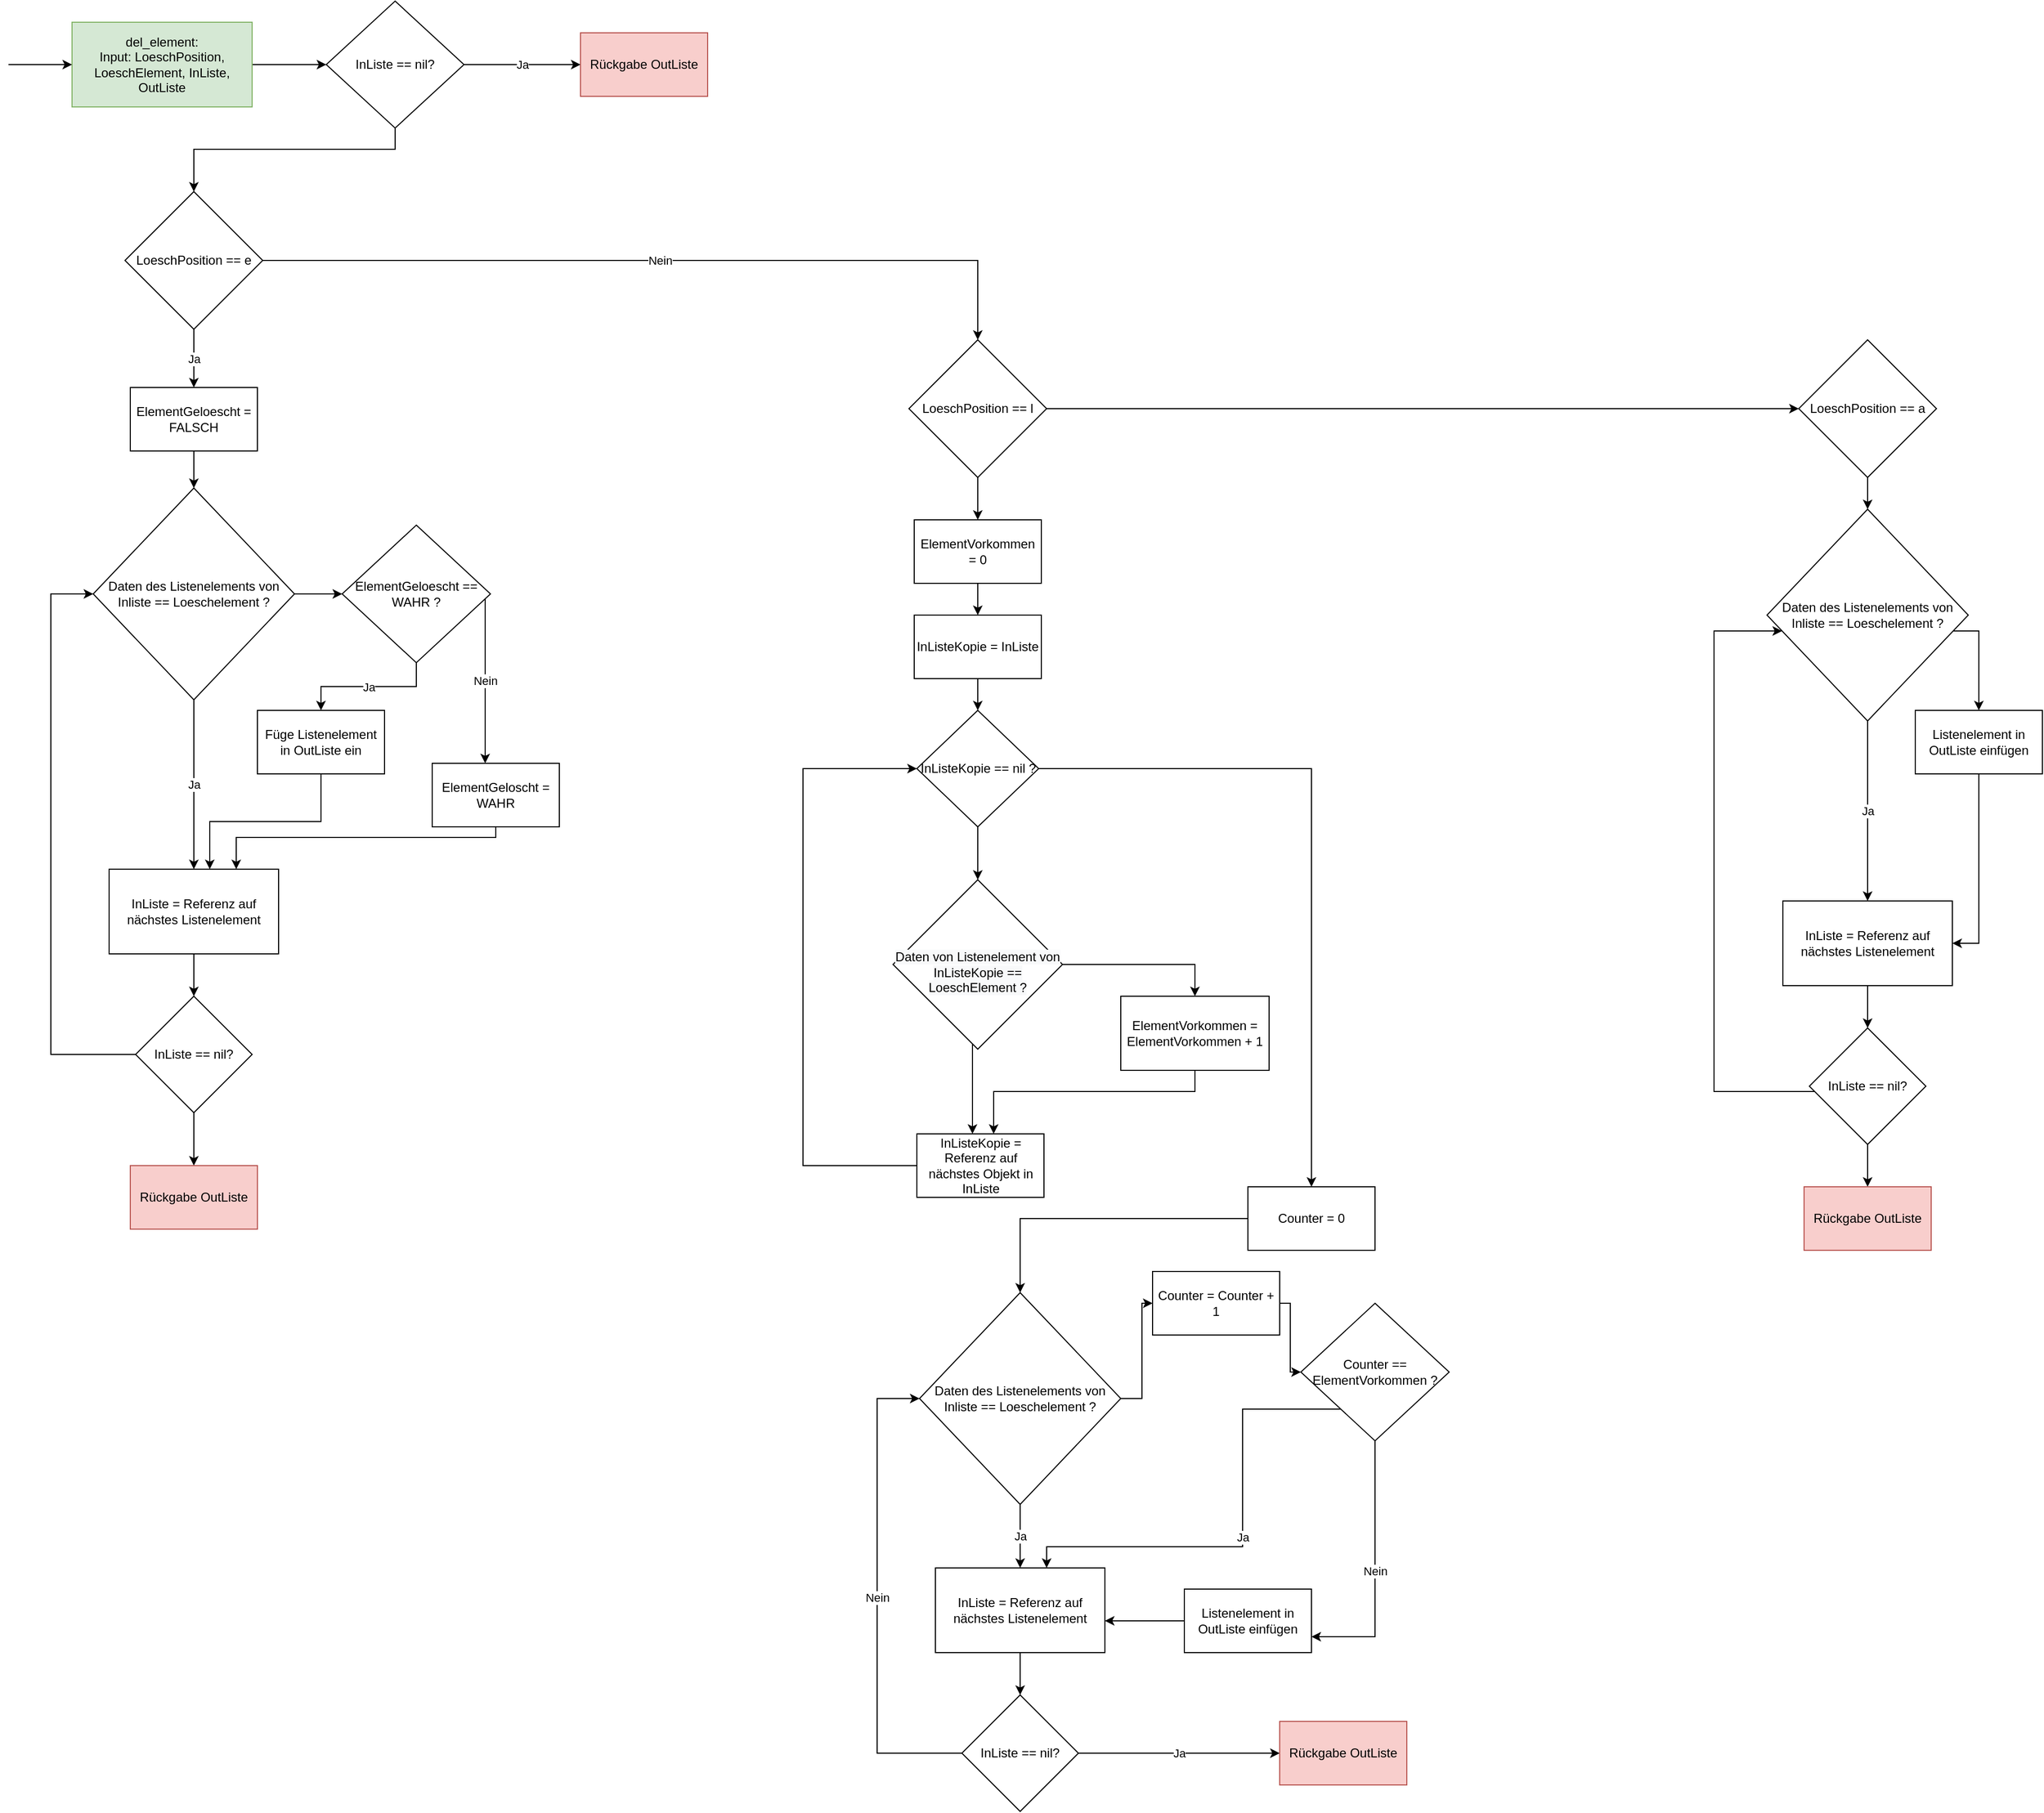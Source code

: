 <mxfile version="12.9.9" type="device"><diagram id="EF8mCy6qLFVte0Tfhub7" name="Page-1"><mxGraphModel dx="1278" dy="948" grid="1" gridSize="10" guides="1" tooltips="1" connect="1" arrows="1" fold="1" page="1" pageScale="1" pageWidth="850" pageHeight="1100" math="0" shadow="0"><root><mxCell id="0"/><mxCell id="1" parent="0"/><mxCell id="22ZWFDU6wP_GkWJyKq-I-4" style="edgeStyle=orthogonalEdgeStyle;rounded=0;orthogonalLoop=1;jettySize=auto;html=1;" parent="1" source="22ZWFDU6wP_GkWJyKq-I-1" target="22ZWFDU6wP_GkWJyKq-I-3" edge="1"><mxGeometry relative="1" as="geometry"/></mxCell><mxCell id="22ZWFDU6wP_GkWJyKq-I-1" value="del_element:&lt;br&gt;Input: LoeschPosition, LoeschElement, InListe, OutListe" style="rounded=0;whiteSpace=wrap;html=1;fillColor=#d5e8d4;strokeColor=#82b366;" parent="1" vertex="1"><mxGeometry x="100" y="90" width="170" height="80" as="geometry"/></mxCell><mxCell id="22ZWFDU6wP_GkWJyKq-I-2" value="" style="endArrow=classic;html=1;entryX=0;entryY=0.5;entryDx=0;entryDy=0;" parent="1" target="22ZWFDU6wP_GkWJyKq-I-1" edge="1"><mxGeometry width="50" height="50" relative="1" as="geometry"><mxPoint x="40" y="130" as="sourcePoint"/><mxPoint x="620" y="300" as="targetPoint"/></mxGeometry></mxCell><mxCell id="22ZWFDU6wP_GkWJyKq-I-6" value="Ja" style="edgeStyle=orthogonalEdgeStyle;rounded=0;orthogonalLoop=1;jettySize=auto;html=1;" parent="1" source="22ZWFDU6wP_GkWJyKq-I-3" target="22ZWFDU6wP_GkWJyKq-I-5" edge="1"><mxGeometry relative="1" as="geometry"/></mxCell><mxCell id="22ZWFDU6wP_GkWJyKq-I-8" style="edgeStyle=orthogonalEdgeStyle;rounded=0;orthogonalLoop=1;jettySize=auto;html=1;" parent="1" source="22ZWFDU6wP_GkWJyKq-I-3" target="22ZWFDU6wP_GkWJyKq-I-9" edge="1"><mxGeometry relative="1" as="geometry"><mxPoint x="405" y="230" as="targetPoint"/><Array as="points"><mxPoint x="405" y="210"/><mxPoint x="215" y="210"/></Array></mxGeometry></mxCell><mxCell id="22ZWFDU6wP_GkWJyKq-I-3" value="InListe == nil?" style="rhombus;whiteSpace=wrap;html=1;" parent="1" vertex="1"><mxGeometry x="340" y="70" width="130" height="120" as="geometry"/></mxCell><mxCell id="22ZWFDU6wP_GkWJyKq-I-5" value="Rückgabe OutListe" style="rounded=0;whiteSpace=wrap;html=1;fillColor=#f8cecc;strokeColor=#b85450;" parent="1" vertex="1"><mxGeometry x="580" y="100" width="120" height="60" as="geometry"/></mxCell><mxCell id="22ZWFDU6wP_GkWJyKq-I-11" value="Nein" style="edgeStyle=orthogonalEdgeStyle;rounded=0;orthogonalLoop=1;jettySize=auto;html=1;" parent="1" source="22ZWFDU6wP_GkWJyKq-I-9" target="22ZWFDU6wP_GkWJyKq-I-10" edge="1"><mxGeometry relative="1" as="geometry"/></mxCell><mxCell id="22ZWFDU6wP_GkWJyKq-I-20" value="Ja" style="edgeStyle=orthogonalEdgeStyle;rounded=0;orthogonalLoop=1;jettySize=auto;html=1;" parent="1" source="22ZWFDU6wP_GkWJyKq-I-9" target="22ZWFDU6wP_GkWJyKq-I-17" edge="1"><mxGeometry relative="1" as="geometry"/></mxCell><mxCell id="22ZWFDU6wP_GkWJyKq-I-9" value="LoeschPosition == e" style="rhombus;whiteSpace=wrap;html=1;" parent="1" vertex="1"><mxGeometry x="150" y="250" width="130" height="130" as="geometry"/></mxCell><mxCell id="22ZWFDU6wP_GkWJyKq-I-14" style="edgeStyle=orthogonalEdgeStyle;rounded=0;orthogonalLoop=1;jettySize=auto;html=1;" parent="1" source="22ZWFDU6wP_GkWJyKq-I-10" target="22ZWFDU6wP_GkWJyKq-I-12" edge="1"><mxGeometry relative="1" as="geometry"><Array as="points"><mxPoint x="1400" y="455"/><mxPoint x="1400" y="455"/></Array></mxGeometry></mxCell><mxCell id="22ZWFDU6wP_GkWJyKq-I-59" style="edgeStyle=orthogonalEdgeStyle;rounded=0;orthogonalLoop=1;jettySize=auto;html=1;" parent="1" source="22ZWFDU6wP_GkWJyKq-I-10" target="22ZWFDU6wP_GkWJyKq-I-45" edge="1"><mxGeometry relative="1" as="geometry"/></mxCell><mxCell id="22ZWFDU6wP_GkWJyKq-I-10" value="LoeschPosition == l" style="rhombus;whiteSpace=wrap;html=1;" parent="1" vertex="1"><mxGeometry x="890" y="390" width="130" height="130" as="geometry"/></mxCell><mxCell id="k_jIgy1Xl7LoUFXpcrgx-29" style="edgeStyle=orthogonalEdgeStyle;rounded=0;orthogonalLoop=1;jettySize=auto;html=1;" edge="1" parent="1" source="22ZWFDU6wP_GkWJyKq-I-12" target="k_jIgy1Xl7LoUFXpcrgx-17"><mxGeometry relative="1" as="geometry"/></mxCell><mxCell id="22ZWFDU6wP_GkWJyKq-I-12" value="LoeschPosition == a" style="rhombus;whiteSpace=wrap;html=1;" parent="1" vertex="1"><mxGeometry x="1730" y="390" width="130" height="130" as="geometry"/></mxCell><mxCell id="22ZWFDU6wP_GkWJyKq-I-40" style="edgeStyle=orthogonalEdgeStyle;rounded=0;orthogonalLoop=1;jettySize=auto;html=1;" parent="1" source="22ZWFDU6wP_GkWJyKq-I-16" target="22ZWFDU6wP_GkWJyKq-I-18" edge="1"><mxGeometry relative="1" as="geometry"><mxPoint x="-100" y="630" as="targetPoint"/><Array as="points"><mxPoint x="80" y="1065"/><mxPoint x="80" y="630"/></Array></mxGeometry></mxCell><mxCell id="k_jIgy1Xl7LoUFXpcrgx-1" style="edgeStyle=orthogonalEdgeStyle;rounded=0;orthogonalLoop=1;jettySize=auto;html=1;entryX=0.5;entryY=0;entryDx=0;entryDy=0;" edge="1" parent="1" source="22ZWFDU6wP_GkWJyKq-I-16" target="22ZWFDU6wP_GkWJyKq-I-35"><mxGeometry relative="1" as="geometry"/></mxCell><mxCell id="22ZWFDU6wP_GkWJyKq-I-16" value="InListe == nil?" style="rhombus;whiteSpace=wrap;html=1;" parent="1" vertex="1"><mxGeometry x="160" y="1010" width="110" height="110" as="geometry"/></mxCell><mxCell id="22ZWFDU6wP_GkWJyKq-I-21" style="edgeStyle=orthogonalEdgeStyle;rounded=0;orthogonalLoop=1;jettySize=auto;html=1;" parent="1" source="22ZWFDU6wP_GkWJyKq-I-17" target="22ZWFDU6wP_GkWJyKq-I-18" edge="1"><mxGeometry relative="1" as="geometry"/></mxCell><mxCell id="22ZWFDU6wP_GkWJyKq-I-17" value="ElementGeloescht = FALSCH" style="rounded=0;whiteSpace=wrap;html=1;" parent="1" vertex="1"><mxGeometry x="155" y="435" width="120" height="60" as="geometry"/></mxCell><mxCell id="22ZWFDU6wP_GkWJyKq-I-25" value="Ja" style="edgeStyle=orthogonalEdgeStyle;rounded=0;orthogonalLoop=1;jettySize=auto;html=1;" parent="1" source="22ZWFDU6wP_GkWJyKq-I-18" target="22ZWFDU6wP_GkWJyKq-I-24" edge="1"><mxGeometry relative="1" as="geometry"/></mxCell><mxCell id="22ZWFDU6wP_GkWJyKq-I-28" style="edgeStyle=orthogonalEdgeStyle;rounded=0;orthogonalLoop=1;jettySize=auto;html=1;" parent="1" source="22ZWFDU6wP_GkWJyKq-I-18" target="22ZWFDU6wP_GkWJyKq-I-27" edge="1"><mxGeometry relative="1" as="geometry"/></mxCell><mxCell id="22ZWFDU6wP_GkWJyKq-I-18" value="&lt;span&gt;Daten des Listenelements von Inliste == Loeschelement ?&lt;/span&gt;" style="rhombus;whiteSpace=wrap;html=1;" parent="1" vertex="1"><mxGeometry x="120" y="530" width="190" height="200" as="geometry"/></mxCell><mxCell id="22ZWFDU6wP_GkWJyKq-I-34" style="edgeStyle=orthogonalEdgeStyle;rounded=0;orthogonalLoop=1;jettySize=auto;html=1;" parent="1" source="22ZWFDU6wP_GkWJyKq-I-24" target="22ZWFDU6wP_GkWJyKq-I-16" edge="1"><mxGeometry relative="1" as="geometry"/></mxCell><mxCell id="22ZWFDU6wP_GkWJyKq-I-24" value="InListe = Referenz auf nächstes Listenelement" style="rounded=0;whiteSpace=wrap;html=1;" parent="1" vertex="1"><mxGeometry x="135" y="890" width="160" height="80" as="geometry"/></mxCell><mxCell id="22ZWFDU6wP_GkWJyKq-I-63" value="Nein" style="edgeStyle=orthogonalEdgeStyle;rounded=0;orthogonalLoop=1;jettySize=auto;html=1;" parent="1" source="22ZWFDU6wP_GkWJyKq-I-27" target="22ZWFDU6wP_GkWJyKq-I-31" edge="1"><mxGeometry relative="1" as="geometry"><Array as="points"><mxPoint x="490" y="760"/><mxPoint x="490" y="760"/></Array><mxPoint x="490" y="710" as="targetPoint"/></mxGeometry></mxCell><mxCell id="k_jIgy1Xl7LoUFXpcrgx-32" value="Ja" style="edgeStyle=orthogonalEdgeStyle;rounded=0;orthogonalLoop=1;jettySize=auto;html=1;" edge="1" parent="1" source="22ZWFDU6wP_GkWJyKq-I-27" target="k_jIgy1Xl7LoUFXpcrgx-31"><mxGeometry relative="1" as="geometry"/></mxCell><mxCell id="22ZWFDU6wP_GkWJyKq-I-27" value="ElementGeloescht == WAHR ?" style="rhombus;whiteSpace=wrap;html=1;" parent="1" vertex="1"><mxGeometry x="355" y="565" width="140" height="130" as="geometry"/></mxCell><mxCell id="22ZWFDU6wP_GkWJyKq-I-33" style="edgeStyle=orthogonalEdgeStyle;rounded=0;orthogonalLoop=1;jettySize=auto;html=1;entryX=0.75;entryY=0;entryDx=0;entryDy=0;" parent="1" source="22ZWFDU6wP_GkWJyKq-I-31" target="22ZWFDU6wP_GkWJyKq-I-24" edge="1"><mxGeometry relative="1" as="geometry"><Array as="points"><mxPoint x="500" y="860"/><mxPoint x="255" y="860"/></Array></mxGeometry></mxCell><mxCell id="22ZWFDU6wP_GkWJyKq-I-31" value="ElementGeloscht = WAHR" style="rounded=0;whiteSpace=wrap;html=1;" parent="1" vertex="1"><mxGeometry x="440" y="790" width="120" height="60" as="geometry"/></mxCell><mxCell id="22ZWFDU6wP_GkWJyKq-I-35" value="Rückgabe OutListe" style="rounded=0;whiteSpace=wrap;html=1;fillColor=#f8cecc;strokeColor=#b85450;" parent="1" vertex="1"><mxGeometry x="155" y="1170" width="120" height="60" as="geometry"/></mxCell><mxCell id="22ZWFDU6wP_GkWJyKq-I-41" value="Ja" style="edgeStyle=orthogonalEdgeStyle;rounded=0;orthogonalLoop=1;jettySize=auto;html=1;" parent="1" source="22ZWFDU6wP_GkWJyKq-I-43" target="22ZWFDU6wP_GkWJyKq-I-58" edge="1"><mxGeometry relative="1" as="geometry"/></mxCell><mxCell id="22ZWFDU6wP_GkWJyKq-I-42" value="Nein" style="edgeStyle=orthogonalEdgeStyle;rounded=0;orthogonalLoop=1;jettySize=auto;html=1;" parent="1" source="22ZWFDU6wP_GkWJyKq-I-43" target="22ZWFDU6wP_GkWJyKq-I-48" edge="1"><mxGeometry relative="1" as="geometry"><mxPoint x="680" y="1390" as="targetPoint"/><Array as="points"><mxPoint x="1005" y="1725"/><mxPoint x="860" y="1725"/><mxPoint x="860" y="1390"/></Array></mxGeometry></mxCell><mxCell id="22ZWFDU6wP_GkWJyKq-I-43" value="InListe == nil?" style="rhombus;whiteSpace=wrap;html=1;" parent="1" vertex="1"><mxGeometry x="940" y="1670" width="110" height="110" as="geometry"/></mxCell><mxCell id="22ZWFDU6wP_GkWJyKq-I-72" style="edgeStyle=orthogonalEdgeStyle;rounded=0;orthogonalLoop=1;jettySize=auto;html=1;" parent="1" source="22ZWFDU6wP_GkWJyKq-I-45" target="22ZWFDU6wP_GkWJyKq-I-71" edge="1"><mxGeometry relative="1" as="geometry"/></mxCell><mxCell id="22ZWFDU6wP_GkWJyKq-I-45" value="ElementVorkommen = 0" style="rounded=0;whiteSpace=wrap;html=1;" parent="1" vertex="1"><mxGeometry x="895" y="560" width="120" height="60" as="geometry"/></mxCell><mxCell id="22ZWFDU6wP_GkWJyKq-I-46" value="Ja" style="edgeStyle=orthogonalEdgeStyle;rounded=0;orthogonalLoop=1;jettySize=auto;html=1;" parent="1" source="22ZWFDU6wP_GkWJyKq-I-48" target="22ZWFDU6wP_GkWJyKq-I-52" edge="1"><mxGeometry relative="1" as="geometry"/></mxCell><mxCell id="k_jIgy1Xl7LoUFXpcrgx-6" style="edgeStyle=orthogonalEdgeStyle;rounded=0;orthogonalLoop=1;jettySize=auto;html=1;" edge="1" parent="1" source="22ZWFDU6wP_GkWJyKq-I-48" target="k_jIgy1Xl7LoUFXpcrgx-5"><mxGeometry relative="1" as="geometry"/></mxCell><mxCell id="22ZWFDU6wP_GkWJyKq-I-48" value="&lt;span&gt;Daten des Listenelements von Inliste == Loeschelement ?&lt;/span&gt;" style="rhombus;whiteSpace=wrap;html=1;" parent="1" vertex="1"><mxGeometry x="900" y="1290" width="190" height="200" as="geometry"/></mxCell><mxCell id="k_jIgy1Xl7LoUFXpcrgx-9" style="edgeStyle=orthogonalEdgeStyle;rounded=0;orthogonalLoop=1;jettySize=auto;html=1;" edge="1" parent="1" source="22ZWFDU6wP_GkWJyKq-I-50" target="22ZWFDU6wP_GkWJyKq-I-52"><mxGeometry relative="1" as="geometry"><Array as="points"><mxPoint x="1210" y="1610"/></Array></mxGeometry></mxCell><mxCell id="22ZWFDU6wP_GkWJyKq-I-50" value="Listenelement in OutListe einfügen" style="rounded=0;whiteSpace=wrap;html=1;" parent="1" vertex="1"><mxGeometry x="1150" y="1570" width="120" height="60" as="geometry"/></mxCell><mxCell id="22ZWFDU6wP_GkWJyKq-I-51" style="edgeStyle=orthogonalEdgeStyle;rounded=0;orthogonalLoop=1;jettySize=auto;html=1;" parent="1" source="22ZWFDU6wP_GkWJyKq-I-52" target="22ZWFDU6wP_GkWJyKq-I-43" edge="1"><mxGeometry relative="1" as="geometry"/></mxCell><mxCell id="22ZWFDU6wP_GkWJyKq-I-52" value="InListe = Referenz auf nächstes Listenelement" style="rounded=0;whiteSpace=wrap;html=1;" parent="1" vertex="1"><mxGeometry x="915" y="1550" width="160" height="80" as="geometry"/></mxCell><mxCell id="22ZWFDU6wP_GkWJyKq-I-53" value="Ja" style="edgeStyle=orthogonalEdgeStyle;rounded=0;orthogonalLoop=1;jettySize=auto;html=1;" parent="1" source="22ZWFDU6wP_GkWJyKq-I-55" target="22ZWFDU6wP_GkWJyKq-I-52" edge="1"><mxGeometry relative="1" as="geometry"><Array as="points"><mxPoint x="1205" y="1400"/><mxPoint x="1205" y="1530"/><mxPoint x="1020" y="1530"/></Array></mxGeometry></mxCell><mxCell id="k_jIgy1Xl7LoUFXpcrgx-8" value="Nein" style="edgeStyle=orthogonalEdgeStyle;rounded=0;orthogonalLoop=1;jettySize=auto;html=1;entryX=1;entryY=0.75;entryDx=0;entryDy=0;" edge="1" parent="1" source="22ZWFDU6wP_GkWJyKq-I-55" target="22ZWFDU6wP_GkWJyKq-I-50"><mxGeometry relative="1" as="geometry"><Array as="points"><mxPoint x="1330" y="1615"/></Array></mxGeometry></mxCell><mxCell id="22ZWFDU6wP_GkWJyKq-I-55" value="Counter == ElementVorkommen ?" style="rhombus;whiteSpace=wrap;html=1;" parent="1" vertex="1"><mxGeometry x="1260" y="1300" width="140" height="130" as="geometry"/></mxCell><mxCell id="22ZWFDU6wP_GkWJyKq-I-58" value="Rückgabe OutListe" style="rounded=0;whiteSpace=wrap;html=1;fillColor=#f8cecc;strokeColor=#b85450;" parent="1" vertex="1"><mxGeometry x="1240" y="1695" width="120" height="60" as="geometry"/></mxCell><mxCell id="22ZWFDU6wP_GkWJyKq-I-69" style="edgeStyle=orthogonalEdgeStyle;rounded=0;orthogonalLoop=1;jettySize=auto;html=1;" parent="1" source="22ZWFDU6wP_GkWJyKq-I-60" target="22ZWFDU6wP_GkWJyKq-I-67" edge="1"><mxGeometry relative="1" as="geometry"/></mxCell><mxCell id="22ZWFDU6wP_GkWJyKq-I-77" style="edgeStyle=orthogonalEdgeStyle;rounded=0;orthogonalLoop=1;jettySize=auto;html=1;" parent="1" source="22ZWFDU6wP_GkWJyKq-I-60" target="k_jIgy1Xl7LoUFXpcrgx-2" edge="1"><mxGeometry relative="1" as="geometry"><mxPoint x="1110" y="1250" as="targetPoint"/><Array as="points"><mxPoint x="1270" y="795"/></Array></mxGeometry></mxCell><mxCell id="22ZWFDU6wP_GkWJyKq-I-60" value="InListeKopie == nil ?" style="rhombus;whiteSpace=wrap;html=1;" parent="1" vertex="1"><mxGeometry x="897.5" y="740" width="115" height="110" as="geometry"/></mxCell><mxCell id="22ZWFDU6wP_GkWJyKq-I-73" style="edgeStyle=orthogonalEdgeStyle;rounded=0;orthogonalLoop=1;jettySize=auto;html=1;" parent="1" source="22ZWFDU6wP_GkWJyKq-I-66" target="22ZWFDU6wP_GkWJyKq-I-70" edge="1"><mxGeometry relative="1" as="geometry"><Array as="points"><mxPoint x="1160" y="1100"/><mxPoint x="970" y="1100"/></Array></mxGeometry></mxCell><mxCell id="22ZWFDU6wP_GkWJyKq-I-66" value="ElementVorkommen = ElementVorkommen + 1" style="rounded=0;whiteSpace=wrap;html=1;" parent="1" vertex="1"><mxGeometry x="1090" y="1010" width="140" height="70" as="geometry"/></mxCell><mxCell id="22ZWFDU6wP_GkWJyKq-I-68" style="edgeStyle=orthogonalEdgeStyle;rounded=0;orthogonalLoop=1;jettySize=auto;html=1;" parent="1" source="22ZWFDU6wP_GkWJyKq-I-67" target="22ZWFDU6wP_GkWJyKq-I-66" edge="1"><mxGeometry relative="1" as="geometry"><Array as="points"><mxPoint x="1160" y="980"/></Array></mxGeometry></mxCell><mxCell id="22ZWFDU6wP_GkWJyKq-I-74" style="edgeStyle=orthogonalEdgeStyle;rounded=0;orthogonalLoop=1;jettySize=auto;html=1;" parent="1" source="22ZWFDU6wP_GkWJyKq-I-67" target="22ZWFDU6wP_GkWJyKq-I-70" edge="1"><mxGeometry relative="1" as="geometry"><Array as="points"><mxPoint x="950" y="1080"/><mxPoint x="950" y="1080"/></Array></mxGeometry></mxCell><mxCell id="22ZWFDU6wP_GkWJyKq-I-67" value="&lt;div&gt;&lt;br&gt;&lt;br&gt;&lt;span style=&quot;color: rgb(0 , 0 , 0) ; font-family: &amp;#34;helvetica&amp;#34; ; font-size: 12px ; font-style: normal ; font-weight: 400 ; letter-spacing: normal ; text-align: center ; text-indent: 0px ; text-transform: none ; word-spacing: 0px ; background-color: rgb(248 , 249 , 250) ; float: none ; display: inline&quot;&gt;Daten von Listenelement von InListeKopie == LoeschElement ?&lt;/span&gt;&lt;br&gt;&lt;br&gt;&lt;/div&gt;" style="rhombus;whiteSpace=wrap;html=1;" parent="1" vertex="1"><mxGeometry x="875" y="900" width="160" height="160" as="geometry"/></mxCell><mxCell id="22ZWFDU6wP_GkWJyKq-I-75" style="edgeStyle=orthogonalEdgeStyle;rounded=0;orthogonalLoop=1;jettySize=auto;html=1;entryX=0;entryY=0.5;entryDx=0;entryDy=0;" parent="1" source="22ZWFDU6wP_GkWJyKq-I-70" target="22ZWFDU6wP_GkWJyKq-I-60" edge="1"><mxGeometry relative="1" as="geometry"><Array as="points"><mxPoint x="790" y="1170"/><mxPoint x="790" y="795"/></Array></mxGeometry></mxCell><mxCell id="22ZWFDU6wP_GkWJyKq-I-70" value="InListeKopie = Referenz auf nächstes Objekt in InListe" style="rounded=0;whiteSpace=wrap;html=1;" parent="1" vertex="1"><mxGeometry x="897.5" y="1140" width="120" height="60" as="geometry"/></mxCell><mxCell id="22ZWFDU6wP_GkWJyKq-I-76" style="edgeStyle=orthogonalEdgeStyle;rounded=0;orthogonalLoop=1;jettySize=auto;html=1;" parent="1" source="22ZWFDU6wP_GkWJyKq-I-71" target="22ZWFDU6wP_GkWJyKq-I-60" edge="1"><mxGeometry relative="1" as="geometry"/></mxCell><mxCell id="22ZWFDU6wP_GkWJyKq-I-71" value="InListeKopie = InListe" style="rounded=0;whiteSpace=wrap;html=1;" parent="1" vertex="1"><mxGeometry x="895" y="650" width="120" height="60" as="geometry"/></mxCell><mxCell id="k_jIgy1Xl7LoUFXpcrgx-4" style="edgeStyle=orthogonalEdgeStyle;rounded=0;orthogonalLoop=1;jettySize=auto;html=1;" edge="1" parent="1" source="k_jIgy1Xl7LoUFXpcrgx-2" target="22ZWFDU6wP_GkWJyKq-I-48"><mxGeometry relative="1" as="geometry"/></mxCell><mxCell id="k_jIgy1Xl7LoUFXpcrgx-2" value="Counter = 0" style="rounded=0;whiteSpace=wrap;html=1;" vertex="1" parent="1"><mxGeometry x="1210" y="1190" width="120" height="60" as="geometry"/></mxCell><mxCell id="k_jIgy1Xl7LoUFXpcrgx-7" style="edgeStyle=orthogonalEdgeStyle;rounded=0;orthogonalLoop=1;jettySize=auto;html=1;" edge="1" parent="1" source="k_jIgy1Xl7LoUFXpcrgx-5" target="22ZWFDU6wP_GkWJyKq-I-55"><mxGeometry relative="1" as="geometry"><Array as="points"><mxPoint x="1250" y="1300"/><mxPoint x="1250" y="1365"/></Array></mxGeometry></mxCell><mxCell id="k_jIgy1Xl7LoUFXpcrgx-5" value="Counter = Counter + 1" style="rounded=0;whiteSpace=wrap;html=1;" vertex="1" parent="1"><mxGeometry x="1120" y="1270" width="120" height="60" as="geometry"/></mxCell><mxCell id="k_jIgy1Xl7LoUFXpcrgx-10" style="edgeStyle=orthogonalEdgeStyle;rounded=0;orthogonalLoop=1;jettySize=auto;html=1;" edge="1" parent="1" source="k_jIgy1Xl7LoUFXpcrgx-12" target="k_jIgy1Xl7LoUFXpcrgx-17"><mxGeometry relative="1" as="geometry"><mxPoint x="1470" y="665" as="targetPoint"/><Array as="points"><mxPoint x="1650" y="1100"/><mxPoint x="1650" y="665"/></Array></mxGeometry></mxCell><mxCell id="k_jIgy1Xl7LoUFXpcrgx-11" style="edgeStyle=orthogonalEdgeStyle;rounded=0;orthogonalLoop=1;jettySize=auto;html=1;entryX=0.5;entryY=0;entryDx=0;entryDy=0;" edge="1" parent="1" source="k_jIgy1Xl7LoUFXpcrgx-12" target="k_jIgy1Xl7LoUFXpcrgx-27"><mxGeometry relative="1" as="geometry"/></mxCell><mxCell id="k_jIgy1Xl7LoUFXpcrgx-12" value="InListe == nil?" style="rhombus;whiteSpace=wrap;html=1;" vertex="1" parent="1"><mxGeometry x="1740" y="1040" width="110" height="110" as="geometry"/></mxCell><mxCell id="k_jIgy1Xl7LoUFXpcrgx-15" value="Ja" style="edgeStyle=orthogonalEdgeStyle;rounded=0;orthogonalLoop=1;jettySize=auto;html=1;" edge="1" parent="1" source="k_jIgy1Xl7LoUFXpcrgx-17" target="k_jIgy1Xl7LoUFXpcrgx-21"><mxGeometry relative="1" as="geometry"/></mxCell><mxCell id="k_jIgy1Xl7LoUFXpcrgx-16" style="edgeStyle=orthogonalEdgeStyle;rounded=0;orthogonalLoop=1;jettySize=auto;html=1;" edge="1" parent="1" source="k_jIgy1Xl7LoUFXpcrgx-17" target="k_jIgy1Xl7LoUFXpcrgx-19"><mxGeometry relative="1" as="geometry"><mxPoint x="1925" y="665" as="targetPoint"/><Array as="points"><mxPoint x="1900" y="665"/></Array></mxGeometry></mxCell><mxCell id="k_jIgy1Xl7LoUFXpcrgx-17" value="&lt;span&gt;Daten des Listenelements von Inliste == Loeschelement ?&lt;/span&gt;" style="rhombus;whiteSpace=wrap;html=1;" vertex="1" parent="1"><mxGeometry x="1700" y="550" width="190" height="200" as="geometry"/></mxCell><mxCell id="k_jIgy1Xl7LoUFXpcrgx-30" style="edgeStyle=orthogonalEdgeStyle;rounded=0;orthogonalLoop=1;jettySize=auto;html=1;entryX=1;entryY=0.5;entryDx=0;entryDy=0;" edge="1" parent="1" source="k_jIgy1Xl7LoUFXpcrgx-19" target="k_jIgy1Xl7LoUFXpcrgx-21"><mxGeometry relative="1" as="geometry"/></mxCell><mxCell id="k_jIgy1Xl7LoUFXpcrgx-19" value="Listenelement in OutListe einfügen" style="rounded=0;whiteSpace=wrap;html=1;" vertex="1" parent="1"><mxGeometry x="1840" y="740" width="120" height="60" as="geometry"/></mxCell><mxCell id="k_jIgy1Xl7LoUFXpcrgx-20" style="edgeStyle=orthogonalEdgeStyle;rounded=0;orthogonalLoop=1;jettySize=auto;html=1;" edge="1" parent="1" source="k_jIgy1Xl7LoUFXpcrgx-21" target="k_jIgy1Xl7LoUFXpcrgx-12"><mxGeometry relative="1" as="geometry"/></mxCell><mxCell id="k_jIgy1Xl7LoUFXpcrgx-21" value="InListe = Referenz auf nächstes Listenelement" style="rounded=0;whiteSpace=wrap;html=1;" vertex="1" parent="1"><mxGeometry x="1715" y="920" width="160" height="80" as="geometry"/></mxCell><mxCell id="k_jIgy1Xl7LoUFXpcrgx-27" value="Rückgabe OutListe" style="rounded=0;whiteSpace=wrap;html=1;fillColor=#f8cecc;strokeColor=#b85450;" vertex="1" parent="1"><mxGeometry x="1735" y="1190" width="120" height="60" as="geometry"/></mxCell><mxCell id="k_jIgy1Xl7LoUFXpcrgx-33" style="edgeStyle=orthogonalEdgeStyle;rounded=0;orthogonalLoop=1;jettySize=auto;html=1;" edge="1" parent="1" source="k_jIgy1Xl7LoUFXpcrgx-31" target="22ZWFDU6wP_GkWJyKq-I-24"><mxGeometry relative="1" as="geometry"><mxPoint x="230" y="860" as="targetPoint"/><Array as="points"><mxPoint x="335" y="845"/><mxPoint x="230" y="845"/></Array></mxGeometry></mxCell><mxCell id="k_jIgy1Xl7LoUFXpcrgx-31" value="Füge Listenelement in OutListe ein" style="rounded=0;whiteSpace=wrap;html=1;" vertex="1" parent="1"><mxGeometry x="275" y="740" width="120" height="60" as="geometry"/></mxCell></root></mxGraphModel></diagram></mxfile>